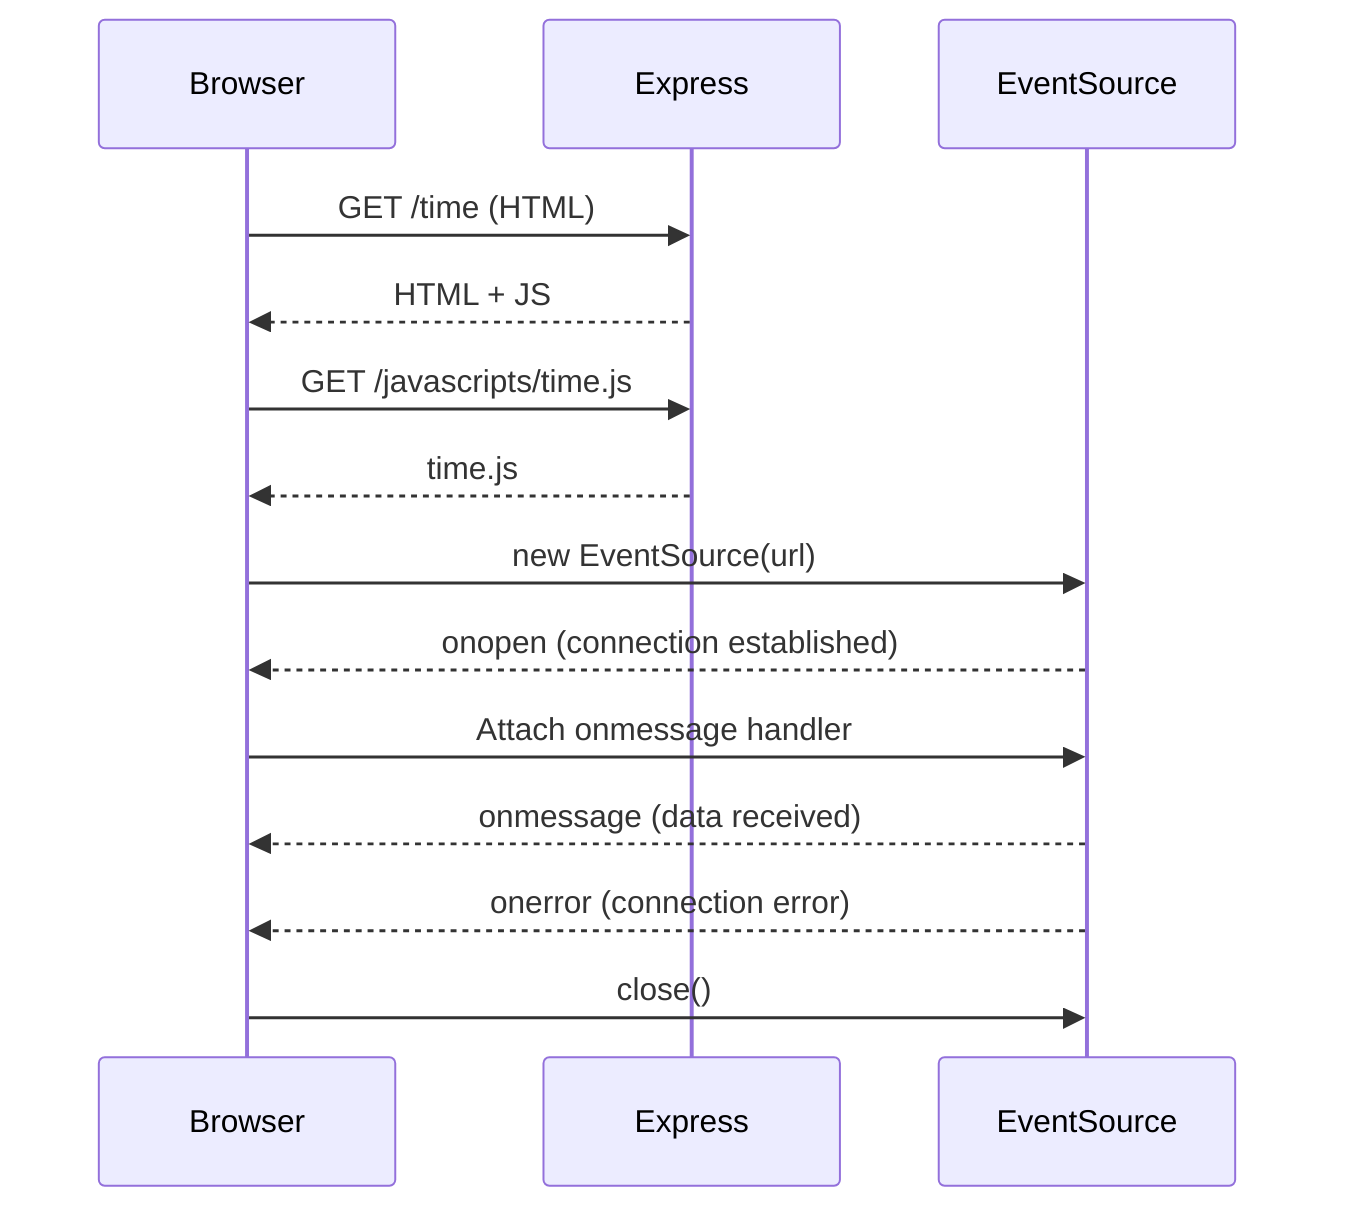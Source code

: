 sequenceDiagram
    participant Browser
    participant Express
    participant EventSource
    Browser->>Express: GET /time (HTML)
    Express-->>Browser: HTML + JS
    Browser->>Express: GET /javascripts/time.js
    Express-->>Browser: time.js
    Browser->>EventSource: new EventSource(url)
    EventSource-->>Browser: onopen (connection established)
    Browser->>EventSource: Attach onmessage handler
    EventSource-->>Browser: onmessage (data received)
    EventSource-->>Browser: onerror (connection error)
    Browser->>EventSource: close()